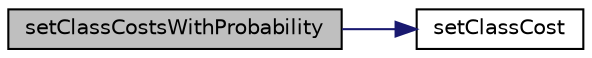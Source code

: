 digraph "setClassCostsWithProbability"
{
  edge [fontname="Helvetica",fontsize="10",labelfontname="Helvetica",labelfontsize="10"];
  node [fontname="Helvetica",fontsize="10",shape=record];
  rankdir="LR";
  Node1 [label="setClassCostsWithProbability",height=0.2,width=0.4,color="black", fillcolor="grey75", style="filled", fontcolor="black"];
  Node1 -> Node2 [color="midnightblue",fontsize="10",style="solid",fontname="Helvetica"];
  Node2 [label="setClassCost",height=0.2,width=0.4,color="black", fillcolor="white", style="filled",URL="$classprobability_model.html#a30c4c6021945a5b96dd84777df208b39"];
}
